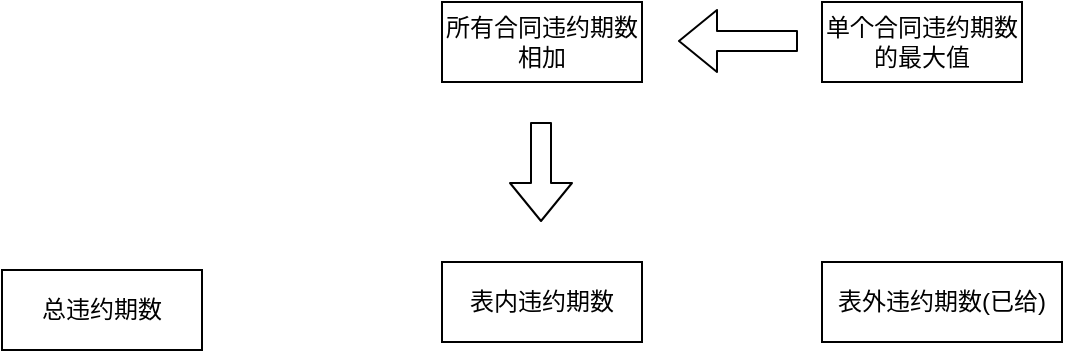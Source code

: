 <mxfile version="14.0.3" type="github">
  <diagram id="feWMyJ2JA-bkwLYrZOG4" name="第 1 页">
    <mxGraphModel dx="868" dy="428" grid="1" gridSize="10" guides="1" tooltips="1" connect="1" arrows="1" fold="1" page="1" pageScale="1" pageWidth="827" pageHeight="1169" math="0" shadow="0">
      <root>
        <mxCell id="0" />
        <mxCell id="1" parent="0" />
        <mxCell id="zZyJ8hrBkpWKRkzXpiwk-2" value="总违约期数" style="rounded=0;whiteSpace=wrap;html=1;" vertex="1" parent="1">
          <mxGeometry x="100" y="224" width="100" height="40" as="geometry" />
        </mxCell>
        <mxCell id="zZyJ8hrBkpWKRkzXpiwk-3" value="" style="shape=image;html=1;verticalAlign=top;verticalLabelPosition=bottom;labelBackgroundColor=#ffffff;imageAspect=0;aspect=fixed;image=https://cdn1.iconfinder.com/data/icons/gradak-interface/32/interface-77-128.png" vertex="1" parent="1">
          <mxGeometry x="440" y="210" width="58" height="58" as="geometry" />
        </mxCell>
        <mxCell id="zZyJ8hrBkpWKRkzXpiwk-4" value="" style="shape=image;html=1;verticalAlign=top;verticalLabelPosition=bottom;labelBackgroundColor=#ffffff;imageAspect=0;aspect=fixed;image=https://cdn0.iconfinder.com/data/icons/math-business-icon-set/93/1_5-128.png" vertex="1" parent="1">
          <mxGeometry x="230" y="220" width="48" height="48" as="geometry" />
        </mxCell>
        <mxCell id="zZyJ8hrBkpWKRkzXpiwk-5" value="表外违约期数(已给)" style="rounded=0;whiteSpace=wrap;html=1;" vertex="1" parent="1">
          <mxGeometry x="510" y="220" width="120" height="40" as="geometry" />
        </mxCell>
        <mxCell id="zZyJ8hrBkpWKRkzXpiwk-6" value="表内违约期数" style="rounded=0;whiteSpace=wrap;html=1;" vertex="1" parent="1">
          <mxGeometry x="320" y="220" width="100" height="40" as="geometry" />
        </mxCell>
        <mxCell id="zZyJ8hrBkpWKRkzXpiwk-13" value="所有合同违约期数相加" style="rounded=0;whiteSpace=wrap;html=1;" vertex="1" parent="1">
          <mxGeometry x="320" y="90" width="100" height="40" as="geometry" />
        </mxCell>
        <mxCell id="zZyJ8hrBkpWKRkzXpiwk-16" value="" style="shape=flexArrow;endArrow=classic;html=1;" edge="1" parent="1">
          <mxGeometry width="50" height="50" relative="1" as="geometry">
            <mxPoint x="369.5" y="150" as="sourcePoint" />
            <mxPoint x="369.5" y="200" as="targetPoint" />
          </mxGeometry>
        </mxCell>
        <mxCell id="zZyJ8hrBkpWKRkzXpiwk-18" value="单个合同违约期数的最大值" style="rounded=0;whiteSpace=wrap;html=1;" vertex="1" parent="1">
          <mxGeometry x="510" y="90" width="100" height="40" as="geometry" />
        </mxCell>
        <mxCell id="zZyJ8hrBkpWKRkzXpiwk-21" value="" style="shape=flexArrow;endArrow=classic;html=1;" edge="1" parent="1">
          <mxGeometry width="50" height="50" relative="1" as="geometry">
            <mxPoint x="498" y="109.5" as="sourcePoint" />
            <mxPoint x="438" y="109.5" as="targetPoint" />
          </mxGeometry>
        </mxCell>
      </root>
    </mxGraphModel>
  </diagram>
</mxfile>
